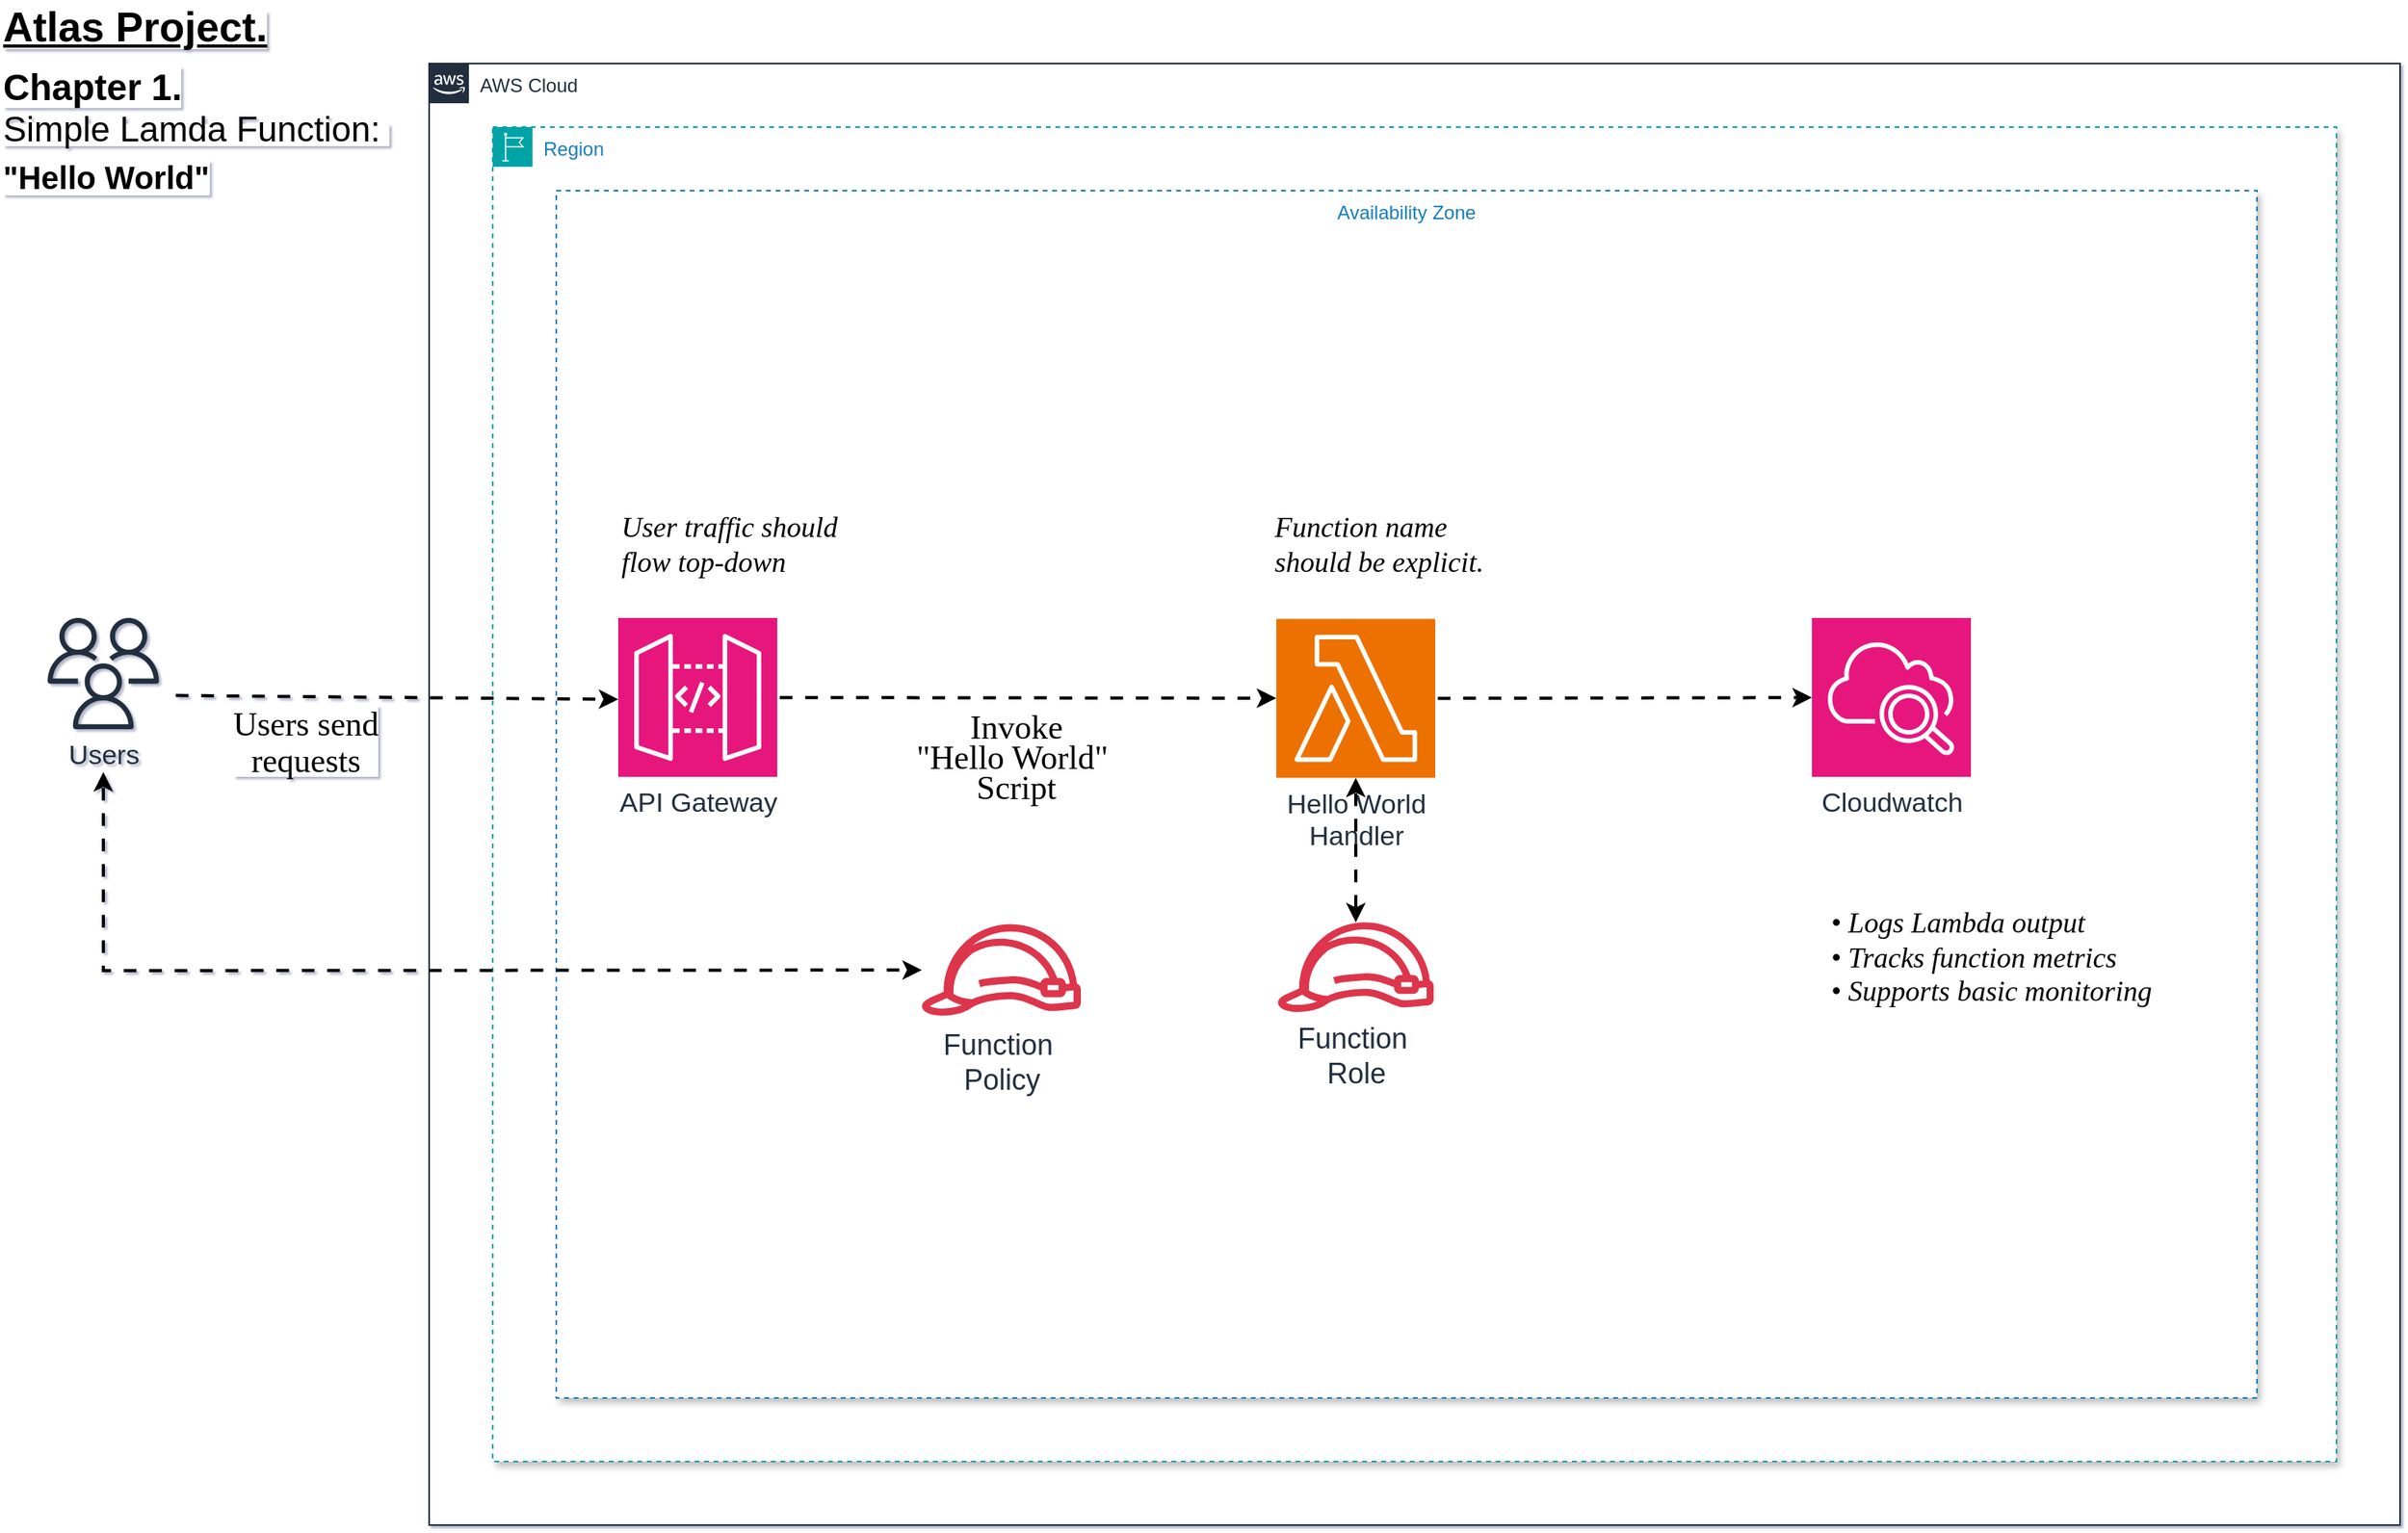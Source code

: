 <mxfile version="28.0.4">
  <diagram name="Page-1" id="RFhC4MRW-w11SZuao0eH">
    <mxGraphModel dx="1846" dy="1799" grid="1" gridSize="10" guides="1" tooltips="1" connect="1" arrows="1" fold="1" page="1" pageScale="1" pageWidth="827" pageHeight="583" math="0" shadow="1">
      <root>
        <mxCell id="0" />
        <mxCell id="1" parent="0" />
        <mxCell id="E6VRsFR_yzMTvi04gVFN-2" value="AWS Cloud" style="points=[[0,0],[0.25,0],[0.5,0],[0.75,0],[1,0],[1,0.25],[1,0.5],[1,0.75],[1,1],[0.75,1],[0.5,1],[0.25,1],[0,1],[0,0.75],[0,0.5],[0,0.25]];outlineConnect=0;gradientColor=none;html=1;whiteSpace=wrap;fontSize=12;fontStyle=0;container=1;pointerEvents=0;collapsible=0;recursiveResize=0;shape=mxgraph.aws4.group;grIcon=mxgraph.aws4.group_aws_cloud_alt;strokeColor=#232F3E;fillColor=default;verticalAlign=top;align=left;spacingLeft=30;fontColor=#232F3E;dashed=0;" vertex="1" parent="1">
          <mxGeometry x="320" y="80" width="1240" height="920" as="geometry" />
        </mxCell>
        <mxCell id="E6VRsFR_yzMTvi04gVFN-3" value="Region" style="points=[[0,0],[0.25,0],[0.5,0],[0.75,0],[1,0],[1,0.25],[1,0.5],[1,0.75],[1,1],[0.75,1],[0.5,1],[0.25,1],[0,1],[0,0.75],[0,0.5],[0,0.25]];outlineConnect=0;gradientColor=none;html=1;whiteSpace=wrap;fontSize=12;fontStyle=0;container=1;pointerEvents=0;collapsible=0;recursiveResize=0;shape=mxgraph.aws4.group;grIcon=mxgraph.aws4.group_region;strokeColor=#00A4A6;fillColor=default;verticalAlign=top;align=left;spacingLeft=30;fontColor=#147EBA;dashed=1;shadow=1;" vertex="1" parent="E6VRsFR_yzMTvi04gVFN-2">
          <mxGeometry x="40" y="40" width="1160" height="840" as="geometry" />
        </mxCell>
        <mxCell id="E6VRsFR_yzMTvi04gVFN-4" value="Availability Zone" style="fillColor=default;strokeColor=#147EBA;dashed=1;verticalAlign=top;fontStyle=0;fontColor=#147EBA;whiteSpace=wrap;html=1;shadow=1;movable=0;resizable=0;rotatable=0;deletable=0;editable=0;locked=1;connectable=0;" vertex="1" parent="E6VRsFR_yzMTvi04gVFN-3">
          <mxGeometry x="40" y="40" width="1070" height="760" as="geometry" />
        </mxCell>
        <mxCell id="E6VRsFR_yzMTvi04gVFN-5" value="&lt;font style=&quot;font-size: 17px;&quot;&gt;API Gateway&lt;/font&gt;" style="sketch=0;points=[[0,0,0],[0.25,0,0],[0.5,0,0],[0.75,0,0],[1,0,0],[0,1,0],[0.25,1,0],[0.5,1,0],[0.75,1,0],[1,1,0],[0,0.25,0],[0,0.5,0],[0,0.75,0],[1,0.25,0],[1,0.5,0],[1,0.75,0]];outlineConnect=0;fontColor=#232F3E;fillColor=#E7157B;strokeColor=#ffffff;dashed=0;verticalLabelPosition=bottom;verticalAlign=top;align=center;html=1;fontSize=12;fontStyle=0;aspect=fixed;shape=mxgraph.aws4.resourceIcon;resIcon=mxgraph.aws4.api_gateway;" vertex="1" parent="E6VRsFR_yzMTvi04gVFN-3">
          <mxGeometry x="79" y="309" width="100" height="100" as="geometry" />
        </mxCell>
        <mxCell id="E6VRsFR_yzMTvi04gVFN-6" value="&lt;span style=&quot;font-size: 17px;&quot;&gt;Hello World&lt;/span&gt;&lt;div&gt;&lt;span style=&quot;font-size: 17px;&quot;&gt;Handler&lt;/span&gt;&lt;/div&gt;" style="sketch=0;points=[[0,0,0],[0.25,0,0],[0.5,0,0],[0.75,0,0],[1,0,0],[0,1,0],[0.25,1,0],[0.5,1,0],[0.75,1,0],[1,1,0],[0,0.25,0],[0,0.5,0],[0,0.75,0],[1,0.25,0],[1,0.5,0],[1,0.75,0]];outlineConnect=0;fontColor=#232F3E;fillColor=#ED7100;strokeColor=#ffffff;dashed=0;verticalLabelPosition=bottom;verticalAlign=top;align=center;html=1;fontSize=12;fontStyle=0;aspect=fixed;shape=mxgraph.aws4.resourceIcon;resIcon=mxgraph.aws4.lambda;" vertex="1" parent="E6VRsFR_yzMTvi04gVFN-3">
          <mxGeometry x="493" y="309.59" width="100" height="100" as="geometry" />
        </mxCell>
        <mxCell id="E6VRsFR_yzMTvi04gVFN-8" value="&lt;font style=&quot;font-size: 17px;&quot;&gt;Cloudwatch&lt;/font&gt;" style="sketch=0;points=[[0,0,0],[0.25,0,0],[0.5,0,0],[0.75,0,0],[1,0,0],[0,1,0],[0.25,1,0],[0.5,1,0],[0.75,1,0],[1,1,0],[0,0.25,0],[0,0.5,0],[0,0.75,0],[1,0.25,0],[1,0.5,0],[1,0.75,0]];points=[[0,0,0],[0.25,0,0],[0.5,0,0],[0.75,0,0],[1,0,0],[0,1,0],[0.25,1,0],[0.5,1,0],[0.75,1,0],[1,1,0],[0,0.25,0],[0,0.5,0],[0,0.75,0],[1,0.25,0],[1,0.5,0],[1,0.75,0]];outlineConnect=0;fontColor=#232F3E;fillColor=#E7157B;strokeColor=#ffffff;dashed=0;verticalLabelPosition=bottom;verticalAlign=top;align=center;html=1;fontSize=12;fontStyle=0;aspect=fixed;shape=mxgraph.aws4.resourceIcon;resIcon=mxgraph.aws4.cloudwatch_2;" vertex="1" parent="E6VRsFR_yzMTvi04gVFN-3">
          <mxGeometry x="830" y="309" width="100" height="100" as="geometry" />
        </mxCell>
        <mxCell id="E6VRsFR_yzMTvi04gVFN-10" value="" style="endArrow=classic;html=1;rounded=0;flowAnimation=1;strokeWidth=2;" edge="1" parent="E6VRsFR_yzMTvi04gVFN-3" source="E6VRsFR_yzMTvi04gVFN-5" target="E6VRsFR_yzMTvi04gVFN-6">
          <mxGeometry width="50" height="50" relative="1" as="geometry">
            <mxPoint x="199" y="360" as="sourcePoint" />
            <mxPoint x="404" y="365.929" as="targetPoint" />
          </mxGeometry>
        </mxCell>
        <mxCell id="E6VRsFR_yzMTvi04gVFN-22" value="&lt;div style=&quot;line-height: 90%;&quot;&gt;&lt;font style=&quot;font-size: 21px; line-height: 90%;&quot;&gt;Invoke&lt;/font&gt;&lt;div&gt;&lt;font style=&quot;font-size: 21px; line-height: 90%;&quot;&gt;&quot;Hello World&quot;&amp;nbsp;&lt;/font&gt;&lt;/div&gt;&lt;div&gt;&lt;font style=&quot;font-size: 21px; line-height: 90%;&quot;&gt;Script&lt;/font&gt;&lt;/div&gt;&lt;/div&gt;" style="edgeLabel;html=1;align=center;verticalAlign=middle;resizable=0;points=[];fontFamily=Comic Sans MS;" vertex="1" connectable="0" parent="E6VRsFR_yzMTvi04gVFN-10">
          <mxGeometry x="-0.107" y="2" relative="1" as="geometry">
            <mxPoint x="10" y="39" as="offset" />
          </mxGeometry>
        </mxCell>
        <mxCell id="E6VRsFR_yzMTvi04gVFN-13" value="&lt;font style=&quot;font-size: 18px;&quot;&gt;Function&amp;nbsp;&lt;/font&gt;&lt;div&gt;&lt;font style=&quot;font-size: 18px;&quot;&gt;Policy&lt;/font&gt;&lt;/div&gt;" style="sketch=0;outlineConnect=0;fontColor=#232F3E;gradientColor=none;fillColor=#DD344C;strokeColor=none;dashed=0;verticalLabelPosition=bottom;verticalAlign=top;align=center;html=1;fontSize=12;fontStyle=0;aspect=fixed;pointerEvents=1;shape=mxgraph.aws4.role;" vertex="1" parent="E6VRsFR_yzMTvi04gVFN-3">
          <mxGeometry x="270" y="500.59" width="100" height="60" as="geometry" />
        </mxCell>
        <mxCell id="E6VRsFR_yzMTvi04gVFN-14" value="&lt;font style=&quot;font-size: 18px;&quot;&gt;Function&amp;nbsp;&lt;/font&gt;&lt;div&gt;&lt;font style=&quot;font-size: 18px;&quot;&gt;Role&lt;/font&gt;&lt;/div&gt;" style="sketch=0;outlineConnect=0;fontColor=#232F3E;gradientColor=none;fillColor=#DD344C;strokeColor=none;dashed=0;verticalLabelPosition=bottom;verticalAlign=top;align=center;html=1;fontSize=12;fontStyle=0;aspect=fixed;pointerEvents=1;shape=mxgraph.aws4.role;" vertex="1" parent="E6VRsFR_yzMTvi04gVFN-3">
          <mxGeometry x="493" y="500.59" width="100" height="56.41" as="geometry" />
        </mxCell>
        <mxCell id="E6VRsFR_yzMTvi04gVFN-20" value="" style="endArrow=classic;html=1;rounded=0;flowAnimation=1;strokeWidth=2;startArrow=classic;startFill=1;" edge="1" parent="E6VRsFR_yzMTvi04gVFN-3" source="E6VRsFR_yzMTvi04gVFN-6" target="E6VRsFR_yzMTvi04gVFN-14">
          <mxGeometry width="50" height="50" relative="1" as="geometry">
            <mxPoint x="540" y="457" as="sourcePoint" />
            <mxPoint x="721" y="470.59" as="targetPoint" />
          </mxGeometry>
        </mxCell>
        <mxCell id="E6VRsFR_yzMTvi04gVFN-23" value="&lt;div&gt;&lt;span style=&quot;background-color: transparent; color: light-dark(rgb(0, 0, 0), rgb(255, 255, 255));&quot;&gt;&lt;font style=&quot;font-size: 18px;&quot;&gt;&lt;i&gt;• Logs Lambda output&amp;nbsp;&amp;nbsp;&lt;/i&gt;&lt;/font&gt;&lt;/span&gt;&lt;/div&gt;&lt;div&gt;&lt;font style=&quot;font-size: 18px;&quot;&gt;&lt;i&gt;• Tracks function metrics&amp;nbsp;&amp;nbsp;&lt;/i&gt;&lt;/font&gt;&lt;/div&gt;&lt;div&gt;&lt;font style=&quot;font-size: 18px;&quot;&gt;&lt;i&gt;• Supports basic monitoring&amp;nbsp;&amp;nbsp;&lt;/i&gt;&lt;/font&gt;&lt;/div&gt;&lt;div&gt;&lt;br&gt;&lt;/div&gt;" style="text;html=1;align=left;verticalAlign=middle;whiteSpace=wrap;rounded=0;fontFamily=Comic Sans MS;" vertex="1" parent="E6VRsFR_yzMTvi04gVFN-3">
          <mxGeometry x="840" y="480" width="250" height="100" as="geometry" />
        </mxCell>
        <mxCell id="E6VRsFR_yzMTvi04gVFN-18" value="" style="endArrow=classic;html=1;rounded=0;flowAnimation=1;strokeWidth=2;exitX=1;exitY=0.5;exitDx=0;exitDy=0;exitPerimeter=0;" edge="1" parent="E6VRsFR_yzMTvi04gVFN-3" source="E6VRsFR_yzMTvi04gVFN-6" target="E6VRsFR_yzMTvi04gVFN-8">
          <mxGeometry width="50" height="50" relative="1" as="geometry">
            <mxPoint x="639.5" y="358.38" as="sourcePoint" />
            <mxPoint x="760" y="475" as="targetPoint" />
          </mxGeometry>
        </mxCell>
        <mxCell id="E6VRsFR_yzMTvi04gVFN-51" value="&lt;div&gt;&lt;span style=&quot;font-size: 18px;&quot;&gt;&lt;i&gt;&lt;font face=&quot;Comic Sans MS&quot;&gt;User traffic should flow top-down&lt;/font&gt;&lt;/i&gt;&lt;/span&gt;&lt;/div&gt;" style="text;html=1;align=left;verticalAlign=middle;whiteSpace=wrap;rounded=0;" vertex="1" parent="E6VRsFR_yzMTvi04gVFN-3">
          <mxGeometry x="79" y="233" width="151" height="60" as="geometry" />
        </mxCell>
        <mxCell id="E6VRsFR_yzMTvi04gVFN-52" value="&lt;div&gt;&lt;span style=&quot;font-size: 18px;&quot;&gt;&lt;i&gt;&lt;font face=&quot;Comic Sans MS&quot;&gt;Function name should be explicit.&lt;/font&gt;&lt;/i&gt;&lt;/span&gt;&lt;/div&gt;" style="text;html=1;align=left;verticalAlign=middle;whiteSpace=wrap;rounded=0;" vertex="1" parent="E6VRsFR_yzMTvi04gVFN-3">
          <mxGeometry x="490" y="233" width="160" height="60" as="geometry" />
        </mxCell>
        <mxCell id="E6VRsFR_yzMTvi04gVFN-9" value="" style="endArrow=classic;html=1;rounded=0;flowAnimation=1;strokeWidth=2;" edge="1" parent="E6VRsFR_yzMTvi04gVFN-2">
          <mxGeometry width="50" height="50" relative="1" as="geometry">
            <mxPoint x="-161" y="397.77" as="sourcePoint" />
            <mxPoint x="119" y="400.24" as="targetPoint" />
          </mxGeometry>
        </mxCell>
        <mxCell id="E6VRsFR_yzMTvi04gVFN-21" value="&lt;font style=&quot;font-size: 21px;&quot;&gt;Users send&lt;/font&gt;&lt;div&gt;&lt;font style=&quot;font-size: 21px; line-height: 90%;&quot;&gt;requests&lt;/font&gt;&lt;/div&gt;" style="edgeLabel;html=1;align=center;verticalAlign=middle;resizable=0;points=[];fontFamily=Comic Sans MS;" vertex="1" connectable="0" parent="E6VRsFR_yzMTvi04gVFN-9">
          <mxGeometry x="-0.343" y="3" relative="1" as="geometry">
            <mxPoint x="-9" y="30" as="offset" />
          </mxGeometry>
        </mxCell>
        <mxCell id="E6VRsFR_yzMTvi04gVFN-16" value="&lt;div style=&quot;line-height: 90%;&quot;&gt;&lt;h1 style=&quot;margin-top: 0px; line-height: 90%;&quot;&gt;&lt;u style=&quot;background-color: light-dark(#ffffff, var(--ge-dark-color, #121212));&quot;&gt;&lt;font style=&quot;font-size: 26px;&quot;&gt;Atlas Project.&lt;/font&gt;&lt;/u&gt;&lt;/h1&gt;&lt;div&gt;&lt;font style=&quot;line-height: 90%; font-size: 23px;&quot;&gt;&lt;b style=&quot;&quot;&gt;&lt;span style=&quot;background-color: light-dark(#ffffff, var(--ge-dark-color, #121212));&quot;&gt;Chapter 1.&lt;/span&gt;&lt;/b&gt;&lt;/font&gt;&lt;/div&gt;&lt;p&gt;&lt;font style=&quot;line-height: 90%;&quot;&gt;&lt;span style=&quot;background-color: light-dark(#ffffff, var(--ge-dark-color, #121212));&quot;&gt;&lt;font style=&quot;font-size: 22px;&quot;&gt;Simple Lamda Function:&lt;/font&gt;&lt;span style=&quot;font-size: 20px;&quot;&gt;&amp;nbsp;&lt;/span&gt;&lt;/span&gt;&lt;/font&gt;&lt;/p&gt;&lt;p&gt;&lt;b&gt;&lt;font style=&quot;line-height: 90%; font-size: 20px;&quot;&gt;&lt;span style=&quot;background-color: light-dark(#ffffff, var(--ge-dark-color, #121212));&quot;&gt;&quot;Hello World&quot;&lt;/span&gt;&lt;/font&gt;&lt;/b&gt;&lt;/p&gt;&lt;/div&gt;" style="text;html=1;whiteSpace=wrap;overflow=hidden;rounded=0;" vertex="1" parent="1">
          <mxGeometry x="50" y="40" width="310" height="140" as="geometry" />
        </mxCell>
        <mxCell id="E6VRsFR_yzMTvi04gVFN-1" value="&lt;font style=&quot;font-size: 17px;&quot;&gt;Users&lt;/font&gt;" style="sketch=0;outlineConnect=0;fontColor=#232F3E;gradientColor=none;fillColor=#232F3D;strokeColor=none;dashed=0;verticalLabelPosition=bottom;verticalAlign=top;align=center;html=1;fontSize=12;fontStyle=0;aspect=fixed;pointerEvents=1;shape=mxgraph.aws4.users;" vertex="1" parent="1">
          <mxGeometry x="80" y="429" width="70" height="70" as="geometry" />
        </mxCell>
        <mxCell id="E6VRsFR_yzMTvi04gVFN-19" value="" style="endArrow=classic;html=1;rounded=0;flowAnimation=1;strokeWidth=2;startArrow=classic;startFill=1;" edge="1" parent="1" target="E6VRsFR_yzMTvi04gVFN-13">
          <mxGeometry width="50" height="50" relative="1" as="geometry">
            <mxPoint x="115" y="526" as="sourcePoint" />
            <mxPoint x="439" y="712.47" as="targetPoint" />
            <Array as="points">
              <mxPoint x="115" y="651" />
            </Array>
          </mxGeometry>
        </mxCell>
      </root>
    </mxGraphModel>
  </diagram>
</mxfile>
